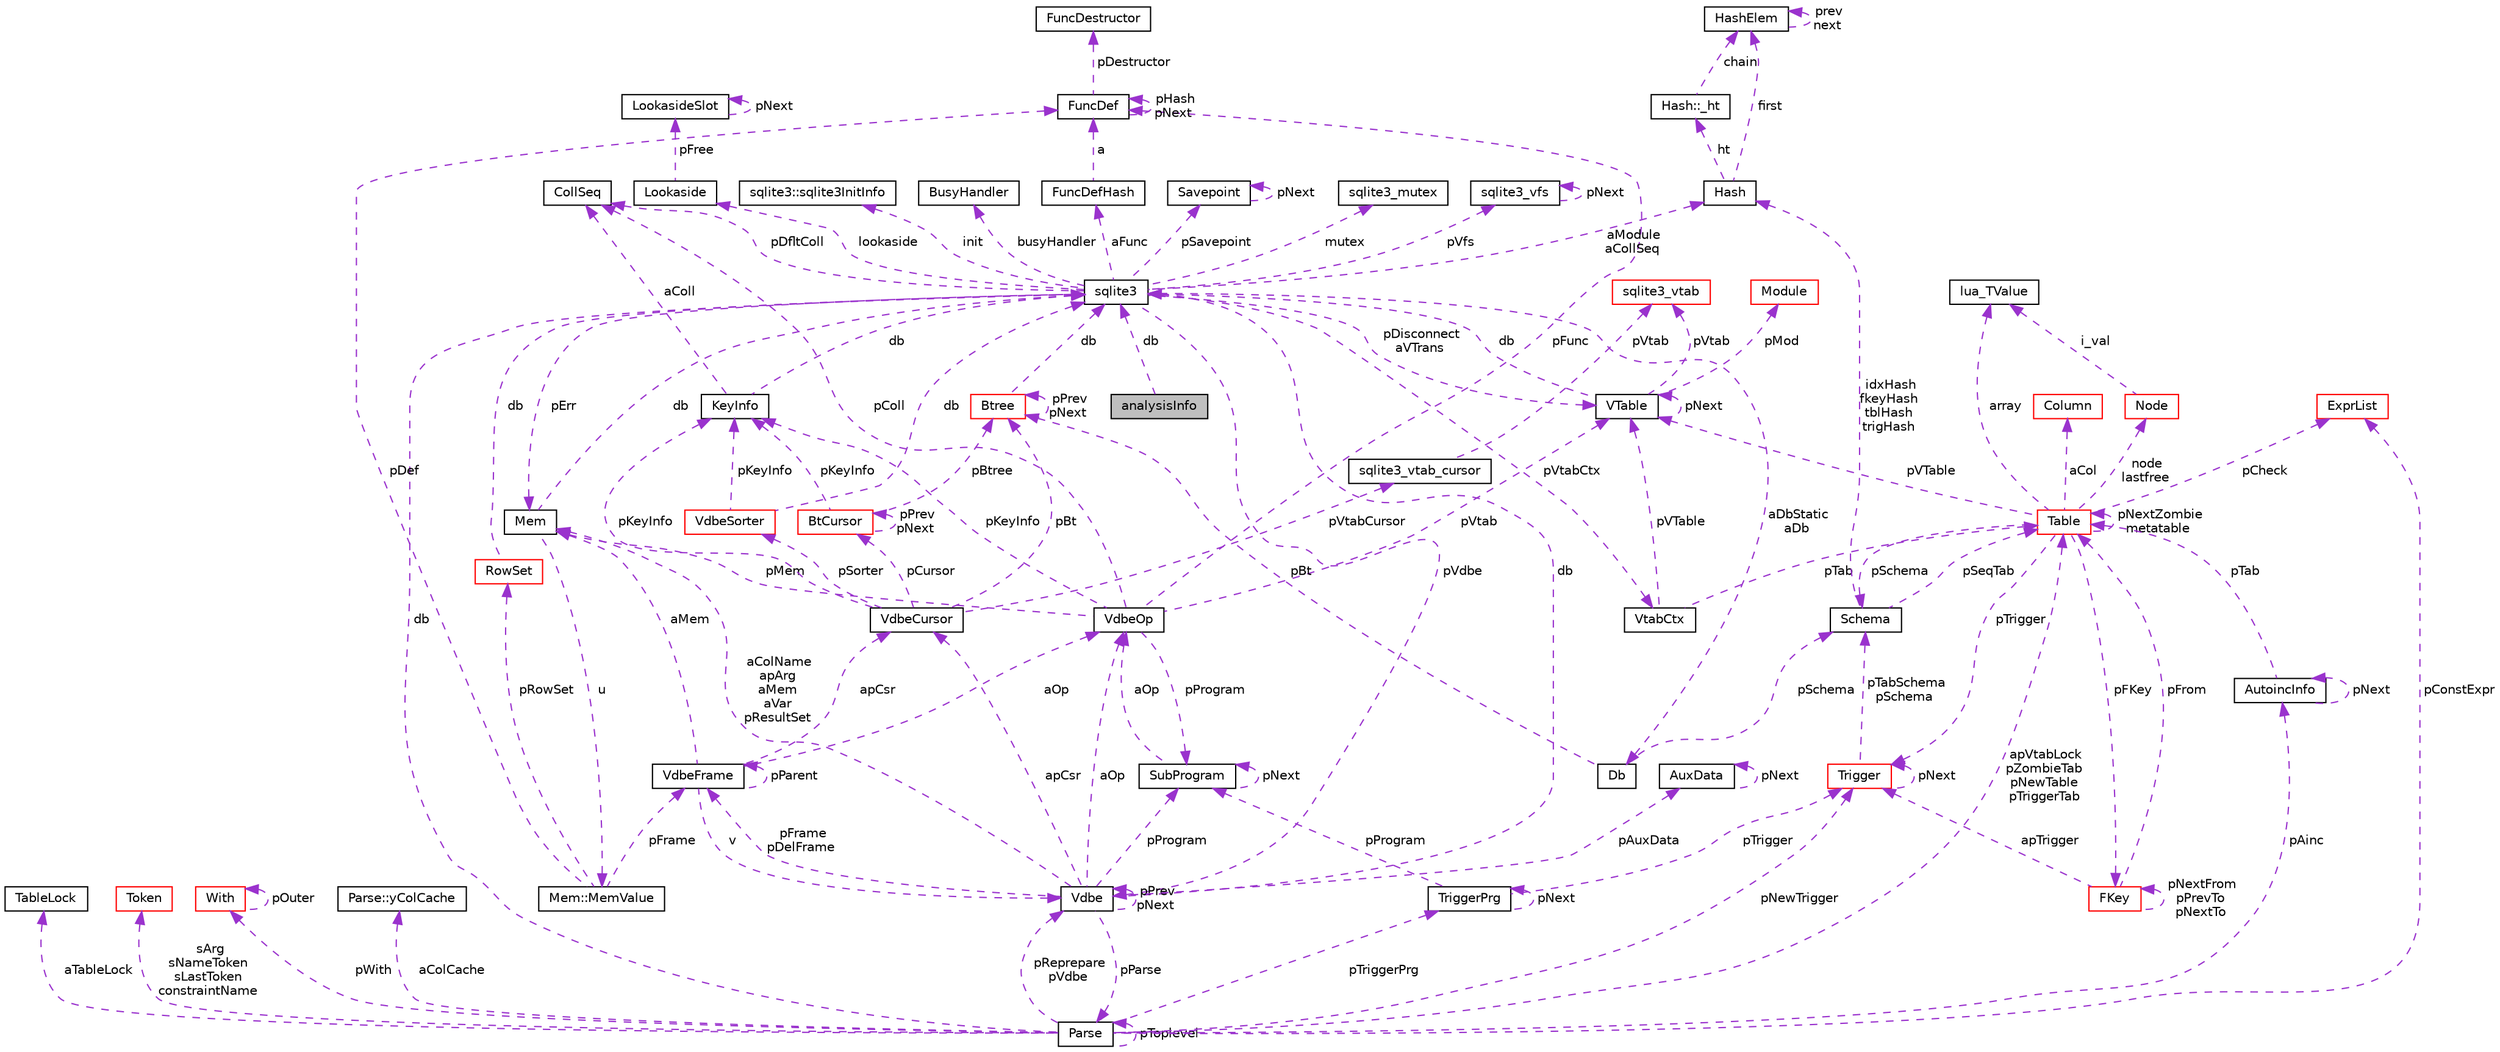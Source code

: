 digraph "analysisInfo"
{
  edge [fontname="Helvetica",fontsize="10",labelfontname="Helvetica",labelfontsize="10"];
  node [fontname="Helvetica",fontsize="10",shape=record];
  Node1 [label="analysisInfo",height=0.2,width=0.4,color="black", fillcolor="grey75", style="filled", fontcolor="black"];
  Node2 -> Node1 [dir="back",color="darkorchid3",fontsize="10",style="dashed",label=" db" ,fontname="Helvetica"];
  Node2 [label="sqlite3",height=0.2,width=0.4,color="black", fillcolor="white", style="filled",URL="$structsqlite3.html"];
  Node3 -> Node2 [dir="back",color="darkorchid3",fontsize="10",style="dashed",label=" pErr" ,fontname="Helvetica"];
  Node3 [label="Mem",height=0.2,width=0.4,color="black", fillcolor="white", style="filled",URL="$struct_mem.html"];
  Node4 -> Node3 [dir="back",color="darkorchid3",fontsize="10",style="dashed",label=" u" ,fontname="Helvetica"];
  Node4 [label="Mem::MemValue",height=0.2,width=0.4,color="black", fillcolor="white", style="filled",URL="$union_mem_1_1_mem_value.html"];
  Node5 -> Node4 [dir="back",color="darkorchid3",fontsize="10",style="dashed",label=" pFrame" ,fontname="Helvetica"];
  Node5 [label="VdbeFrame",height=0.2,width=0.4,color="black", fillcolor="white", style="filled",URL="$struct_vdbe_frame.html"];
  Node3 -> Node5 [dir="back",color="darkorchid3",fontsize="10",style="dashed",label=" aMem" ,fontname="Helvetica"];
  Node6 -> Node5 [dir="back",color="darkorchid3",fontsize="10",style="dashed",label=" v" ,fontname="Helvetica"];
  Node6 [label="Vdbe",height=0.2,width=0.4,color="black", fillcolor="white", style="filled",URL="$struct_vdbe.html"];
  Node6 -> Node6 [dir="back",color="darkorchid3",fontsize="10",style="dashed",label=" pPrev\npNext" ,fontname="Helvetica"];
  Node3 -> Node6 [dir="back",color="darkorchid3",fontsize="10",style="dashed",label=" aColName\napArg\naMem\naVar\npResultSet" ,fontname="Helvetica"];
  Node2 -> Node6 [dir="back",color="darkorchid3",fontsize="10",style="dashed",label=" db" ,fontname="Helvetica"];
  Node5 -> Node6 [dir="back",color="darkorchid3",fontsize="10",style="dashed",label=" pFrame\npDelFrame" ,fontname="Helvetica"];
  Node7 -> Node6 [dir="back",color="darkorchid3",fontsize="10",style="dashed",label=" pAuxData" ,fontname="Helvetica"];
  Node7 [label="AuxData",height=0.2,width=0.4,color="black", fillcolor="white", style="filled",URL="$struct_aux_data.html"];
  Node7 -> Node7 [dir="back",color="darkorchid3",fontsize="10",style="dashed",label=" pNext" ,fontname="Helvetica"];
  Node8 -> Node6 [dir="back",color="darkorchid3",fontsize="10",style="dashed",label=" pProgram" ,fontname="Helvetica"];
  Node8 [label="SubProgram",height=0.2,width=0.4,color="black", fillcolor="white", style="filled",URL="$struct_sub_program.html"];
  Node8 -> Node8 [dir="back",color="darkorchid3",fontsize="10",style="dashed",label=" pNext" ,fontname="Helvetica"];
  Node9 -> Node8 [dir="back",color="darkorchid3",fontsize="10",style="dashed",label=" aOp" ,fontname="Helvetica"];
  Node9 [label="VdbeOp",height=0.2,width=0.4,color="black", fillcolor="white", style="filled",URL="$struct_vdbe_op.html"];
  Node3 -> Node9 [dir="back",color="darkorchid3",fontsize="10",style="dashed",label=" pMem" ,fontname="Helvetica"];
  Node10 -> Node9 [dir="back",color="darkorchid3",fontsize="10",style="dashed",label=" pColl" ,fontname="Helvetica"];
  Node10 [label="CollSeq",height=0.2,width=0.4,color="black", fillcolor="white", style="filled",URL="$struct_coll_seq.html"];
  Node11 -> Node9 [dir="back",color="darkorchid3",fontsize="10",style="dashed",label=" pVtab" ,fontname="Helvetica"];
  Node11 [label="VTable",height=0.2,width=0.4,color="black", fillcolor="white", style="filled",URL="$struct_v_table.html"];
  Node2 -> Node11 [dir="back",color="darkorchid3",fontsize="10",style="dashed",label=" db" ,fontname="Helvetica"];
  Node11 -> Node11 [dir="back",color="darkorchid3",fontsize="10",style="dashed",label=" pNext" ,fontname="Helvetica"];
  Node12 -> Node11 [dir="back",color="darkorchid3",fontsize="10",style="dashed",label=" pMod" ,fontname="Helvetica"];
  Node12 [label="Module",height=0.2,width=0.4,color="red", fillcolor="white", style="filled",URL="$struct_module.html"];
  Node13 -> Node11 [dir="back",color="darkorchid3",fontsize="10",style="dashed",label=" pVtab" ,fontname="Helvetica"];
  Node13 [label="sqlite3_vtab",height=0.2,width=0.4,color="red", fillcolor="white", style="filled",URL="$structsqlite3__vtab.html"];
  Node8 -> Node9 [dir="back",color="darkorchid3",fontsize="10",style="dashed",label=" pProgram" ,fontname="Helvetica"];
  Node14 -> Node9 [dir="back",color="darkorchid3",fontsize="10",style="dashed",label=" pKeyInfo" ,fontname="Helvetica"];
  Node14 [label="KeyInfo",height=0.2,width=0.4,color="black", fillcolor="white", style="filled",URL="$struct_key_info.html"];
  Node2 -> Node14 [dir="back",color="darkorchid3",fontsize="10",style="dashed",label=" db" ,fontname="Helvetica"];
  Node10 -> Node14 [dir="back",color="darkorchid3",fontsize="10",style="dashed",label=" aColl" ,fontname="Helvetica"];
  Node15 -> Node9 [dir="back",color="darkorchid3",fontsize="10",style="dashed",label=" pFunc" ,fontname="Helvetica"];
  Node15 [label="FuncDef",height=0.2,width=0.4,color="black", fillcolor="white", style="filled",URL="$struct_func_def.html"];
  Node16 -> Node15 [dir="back",color="darkorchid3",fontsize="10",style="dashed",label=" pDestructor" ,fontname="Helvetica"];
  Node16 [label="FuncDestructor",height=0.2,width=0.4,color="black", fillcolor="white", style="filled",URL="$struct_func_destructor.html"];
  Node15 -> Node15 [dir="back",color="darkorchid3",fontsize="10",style="dashed",label=" pHash\npNext" ,fontname="Helvetica"];
  Node17 -> Node6 [dir="back",color="darkorchid3",fontsize="10",style="dashed",label=" apCsr" ,fontname="Helvetica"];
  Node17 [label="VdbeCursor",height=0.2,width=0.4,color="black", fillcolor="white", style="filled",URL="$struct_vdbe_cursor.html"];
  Node18 -> Node17 [dir="back",color="darkorchid3",fontsize="10",style="dashed",label=" pCursor" ,fontname="Helvetica"];
  Node18 [label="BtCursor",height=0.2,width=0.4,color="red", fillcolor="white", style="filled",URL="$struct_bt_cursor.html"];
  Node18 -> Node18 [dir="back",color="darkorchid3",fontsize="10",style="dashed",label=" pPrev\npNext" ,fontname="Helvetica"];
  Node14 -> Node18 [dir="back",color="darkorchid3",fontsize="10",style="dashed",label=" pKeyInfo" ,fontname="Helvetica"];
  Node19 -> Node18 [dir="back",color="darkorchid3",fontsize="10",style="dashed",label=" pBtree" ,fontname="Helvetica"];
  Node19 [label="Btree",height=0.2,width=0.4,color="red", fillcolor="white", style="filled",URL="$struct_btree.html"];
  Node2 -> Node19 [dir="back",color="darkorchid3",fontsize="10",style="dashed",label=" db" ,fontname="Helvetica"];
  Node19 -> Node19 [dir="back",color="darkorchid3",fontsize="10",style="dashed",label=" pPrev\npNext" ,fontname="Helvetica"];
  Node20 -> Node17 [dir="back",color="darkorchid3",fontsize="10",style="dashed",label=" pVtabCursor" ,fontname="Helvetica"];
  Node20 [label="sqlite3_vtab_cursor",height=0.2,width=0.4,color="black", fillcolor="white", style="filled",URL="$structsqlite3__vtab__cursor.html"];
  Node13 -> Node20 [dir="back",color="darkorchid3",fontsize="10",style="dashed",label=" pVtab" ,fontname="Helvetica"];
  Node21 -> Node17 [dir="back",color="darkorchid3",fontsize="10",style="dashed",label=" pSorter" ,fontname="Helvetica"];
  Node21 [label="VdbeSorter",height=0.2,width=0.4,color="red", fillcolor="white", style="filled",URL="$struct_vdbe_sorter.html"];
  Node2 -> Node21 [dir="back",color="darkorchid3",fontsize="10",style="dashed",label=" db" ,fontname="Helvetica"];
  Node14 -> Node21 [dir="back",color="darkorchid3",fontsize="10",style="dashed",label=" pKeyInfo" ,fontname="Helvetica"];
  Node14 -> Node17 [dir="back",color="darkorchid3",fontsize="10",style="dashed",label=" pKeyInfo" ,fontname="Helvetica"];
  Node19 -> Node17 [dir="back",color="darkorchid3",fontsize="10",style="dashed",label=" pBt" ,fontname="Helvetica"];
  Node22 -> Node6 [dir="back",color="darkorchid3",fontsize="10",style="dashed",label=" pParse" ,fontname="Helvetica"];
  Node22 [label="Parse",height=0.2,width=0.4,color="black", fillcolor="white", style="filled",URL="$struct_parse.html"];
  Node6 -> Node22 [dir="back",color="darkorchid3",fontsize="10",style="dashed",label=" pReprepare\npVdbe" ,fontname="Helvetica"];
  Node2 -> Node22 [dir="back",color="darkorchid3",fontsize="10",style="dashed",label=" db" ,fontname="Helvetica"];
  Node23 -> Node22 [dir="back",color="darkorchid3",fontsize="10",style="dashed",label=" aTableLock" ,fontname="Helvetica"];
  Node23 [label="TableLock",height=0.2,width=0.4,color="black", fillcolor="white", style="filled",URL="$struct_table_lock.html"];
  Node24 -> Node22 [dir="back",color="darkorchid3",fontsize="10",style="dashed",label=" sArg\nsNameToken\nsLastToken\nconstraintName" ,fontname="Helvetica"];
  Node24 [label="Token",height=0.2,width=0.4,color="red", fillcolor="white", style="filled",URL="$struct_token.html"];
  Node25 -> Node22 [dir="back",color="darkorchid3",fontsize="10",style="dashed",label=" pWith" ,fontname="Helvetica"];
  Node25 [label="With",height=0.2,width=0.4,color="red", fillcolor="white", style="filled",URL="$struct_with.html"];
  Node25 -> Node25 [dir="back",color="darkorchid3",fontsize="10",style="dashed",label=" pOuter" ,fontname="Helvetica"];
  Node26 -> Node22 [dir="back",color="darkorchid3",fontsize="10",style="dashed",label=" aColCache" ,fontname="Helvetica"];
  Node26 [label="Parse::yColCache",height=0.2,width=0.4,color="black", fillcolor="white", style="filled",URL="$struct_parse_1_1y_col_cache.html"];
  Node27 -> Node22 [dir="back",color="darkorchid3",fontsize="10",style="dashed",label=" apVtabLock\npZombieTab\npNewTable\npTriggerTab" ,fontname="Helvetica"];
  Node27 [label="Table",height=0.2,width=0.4,color="red", fillcolor="white", style="filled",URL="$struct_table.html"];
  Node28 -> Node27 [dir="back",color="darkorchid3",fontsize="10",style="dashed",label=" node\nlastfree" ,fontname="Helvetica"];
  Node28 [label="Node",height=0.2,width=0.4,color="red", fillcolor="white", style="filled",URL="$struct_node.html"];
  Node29 -> Node28 [dir="back",color="darkorchid3",fontsize="10",style="dashed",label=" i_val" ,fontname="Helvetica"];
  Node29 [label="lua_TValue",height=0.2,width=0.4,color="black", fillcolor="white", style="filled",URL="$structlua___t_value.html"];
  Node30 -> Node27 [dir="back",color="darkorchid3",fontsize="10",style="dashed",label=" pSchema" ,fontname="Helvetica"];
  Node30 [label="Schema",height=0.2,width=0.4,color="black", fillcolor="white", style="filled",URL="$struct_schema.html"];
  Node27 -> Node30 [dir="back",color="darkorchid3",fontsize="10",style="dashed",label=" pSeqTab" ,fontname="Helvetica"];
  Node31 -> Node30 [dir="back",color="darkorchid3",fontsize="10",style="dashed",label=" idxHash\nfkeyHash\ntblHash\ntrigHash" ,fontname="Helvetica"];
  Node31 [label="Hash",height=0.2,width=0.4,color="black", fillcolor="white", style="filled",URL="$struct_hash.html"];
  Node32 -> Node31 [dir="back",color="darkorchid3",fontsize="10",style="dashed",label=" ht" ,fontname="Helvetica"];
  Node32 [label="Hash::_ht",height=0.2,width=0.4,color="black", fillcolor="white", style="filled",URL="$struct_hash_1_1__ht.html"];
  Node33 -> Node32 [dir="back",color="darkorchid3",fontsize="10",style="dashed",label=" chain" ,fontname="Helvetica"];
  Node33 [label="HashElem",height=0.2,width=0.4,color="black", fillcolor="white", style="filled",URL="$struct_hash_elem.html"];
  Node33 -> Node33 [dir="back",color="darkorchid3",fontsize="10",style="dashed",label=" prev\nnext" ,fontname="Helvetica"];
  Node33 -> Node31 [dir="back",color="darkorchid3",fontsize="10",style="dashed",label=" first" ,fontname="Helvetica"];
  Node29 -> Node27 [dir="back",color="darkorchid3",fontsize="10",style="dashed",label=" array" ,fontname="Helvetica"];
  Node34 -> Node27 [dir="back",color="darkorchid3",fontsize="10",style="dashed",label=" aCol" ,fontname="Helvetica"];
  Node34 [label="Column",height=0.2,width=0.4,color="red", fillcolor="white", style="filled",URL="$struct_column.html"];
  Node35 -> Node27 [dir="back",color="darkorchid3",fontsize="10",style="dashed",label=" pFKey" ,fontname="Helvetica"];
  Node35 [label="FKey",height=0.2,width=0.4,color="red", fillcolor="white", style="filled",URL="$struct_f_key.html"];
  Node35 -> Node35 [dir="back",color="darkorchid3",fontsize="10",style="dashed",label=" pNextFrom\npPrevTo\npNextTo" ,fontname="Helvetica"];
  Node27 -> Node35 [dir="back",color="darkorchid3",fontsize="10",style="dashed",label=" pFrom" ,fontname="Helvetica"];
  Node36 -> Node35 [dir="back",color="darkorchid3",fontsize="10",style="dashed",label=" apTrigger" ,fontname="Helvetica"];
  Node36 [label="Trigger",height=0.2,width=0.4,color="red", fillcolor="white", style="filled",URL="$struct_trigger.html"];
  Node30 -> Node36 [dir="back",color="darkorchid3",fontsize="10",style="dashed",label=" pTabSchema\npSchema" ,fontname="Helvetica"];
  Node36 -> Node36 [dir="back",color="darkorchid3",fontsize="10",style="dashed",label=" pNext" ,fontname="Helvetica"];
  Node11 -> Node27 [dir="back",color="darkorchid3",fontsize="10",style="dashed",label=" pVTable" ,fontname="Helvetica"];
  Node27 -> Node27 [dir="back",color="darkorchid3",fontsize="10",style="dashed",label=" pNextZombie\nmetatable" ,fontname="Helvetica"];
  Node36 -> Node27 [dir="back",color="darkorchid3",fontsize="10",style="dashed",label=" pTrigger" ,fontname="Helvetica"];
  Node37 -> Node27 [dir="back",color="darkorchid3",fontsize="10",style="dashed",label=" pCheck" ,fontname="Helvetica"];
  Node37 [label="ExprList",height=0.2,width=0.4,color="red", fillcolor="white", style="filled",URL="$struct_expr_list.html"];
  Node36 -> Node22 [dir="back",color="darkorchid3",fontsize="10",style="dashed",label=" pNewTrigger" ,fontname="Helvetica"];
  Node38 -> Node22 [dir="back",color="darkorchid3",fontsize="10",style="dashed",label=" pTriggerPrg" ,fontname="Helvetica"];
  Node38 [label="TriggerPrg",height=0.2,width=0.4,color="black", fillcolor="white", style="filled",URL="$struct_trigger_prg.html"];
  Node8 -> Node38 [dir="back",color="darkorchid3",fontsize="10",style="dashed",label=" pProgram" ,fontname="Helvetica"];
  Node36 -> Node38 [dir="back",color="darkorchid3",fontsize="10",style="dashed",label=" pTrigger" ,fontname="Helvetica"];
  Node38 -> Node38 [dir="back",color="darkorchid3",fontsize="10",style="dashed",label=" pNext" ,fontname="Helvetica"];
  Node39 -> Node22 [dir="back",color="darkorchid3",fontsize="10",style="dashed",label=" pAinc" ,fontname="Helvetica"];
  Node39 [label="AutoincInfo",height=0.2,width=0.4,color="black", fillcolor="white", style="filled",URL="$struct_autoinc_info.html"];
  Node27 -> Node39 [dir="back",color="darkorchid3",fontsize="10",style="dashed",label=" pTab" ,fontname="Helvetica"];
  Node39 -> Node39 [dir="back",color="darkorchid3",fontsize="10",style="dashed",label=" pNext" ,fontname="Helvetica"];
  Node37 -> Node22 [dir="back",color="darkorchid3",fontsize="10",style="dashed",label=" pConstExpr" ,fontname="Helvetica"];
  Node22 -> Node22 [dir="back",color="darkorchid3",fontsize="10",style="dashed",label=" pToplevel" ,fontname="Helvetica"];
  Node9 -> Node6 [dir="back",color="darkorchid3",fontsize="10",style="dashed",label=" aOp" ,fontname="Helvetica"];
  Node5 -> Node5 [dir="back",color="darkorchid3",fontsize="10",style="dashed",label=" pParent" ,fontname="Helvetica"];
  Node17 -> Node5 [dir="back",color="darkorchid3",fontsize="10",style="dashed",label=" apCsr" ,fontname="Helvetica"];
  Node9 -> Node5 [dir="back",color="darkorchid3",fontsize="10",style="dashed",label=" aOp" ,fontname="Helvetica"];
  Node40 -> Node4 [dir="back",color="darkorchid3",fontsize="10",style="dashed",label=" pRowSet" ,fontname="Helvetica"];
  Node40 [label="RowSet",height=0.2,width=0.4,color="red", fillcolor="white", style="filled",URL="$struct_row_set.html"];
  Node2 -> Node40 [dir="back",color="darkorchid3",fontsize="10",style="dashed",label=" db" ,fontname="Helvetica"];
  Node15 -> Node4 [dir="back",color="darkorchid3",fontsize="10",style="dashed",label=" pDef" ,fontname="Helvetica"];
  Node2 -> Node3 [dir="back",color="darkorchid3",fontsize="10",style="dashed",label=" db" ,fontname="Helvetica"];
  Node6 -> Node2 [dir="back",color="darkorchid3",fontsize="10",style="dashed",label=" pVdbe" ,fontname="Helvetica"];
  Node41 -> Node2 [dir="back",color="darkorchid3",fontsize="10",style="dashed",label=" pSavepoint" ,fontname="Helvetica"];
  Node41 [label="Savepoint",height=0.2,width=0.4,color="black", fillcolor="white", style="filled",URL="$struct_savepoint.html"];
  Node41 -> Node41 [dir="back",color="darkorchid3",fontsize="10",style="dashed",label=" pNext" ,fontname="Helvetica"];
  Node42 -> Node2 [dir="back",color="darkorchid3",fontsize="10",style="dashed",label=" aFunc" ,fontname="Helvetica"];
  Node42 [label="FuncDefHash",height=0.2,width=0.4,color="black", fillcolor="white", style="filled",URL="$struct_func_def_hash.html"];
  Node15 -> Node42 [dir="back",color="darkorchid3",fontsize="10",style="dashed",label=" a" ,fontname="Helvetica"];
  Node43 -> Node2 [dir="back",color="darkorchid3",fontsize="10",style="dashed",label=" lookaside" ,fontname="Helvetica"];
  Node43 [label="Lookaside",height=0.2,width=0.4,color="black", fillcolor="white", style="filled",URL="$struct_lookaside.html"];
  Node44 -> Node43 [dir="back",color="darkorchid3",fontsize="10",style="dashed",label=" pFree" ,fontname="Helvetica"];
  Node44 [label="LookasideSlot",height=0.2,width=0.4,color="black", fillcolor="white", style="filled",URL="$struct_lookaside_slot.html"];
  Node44 -> Node44 [dir="back",color="darkorchid3",fontsize="10",style="dashed",label=" pNext" ,fontname="Helvetica"];
  Node45 -> Node2 [dir="back",color="darkorchid3",fontsize="10",style="dashed",label=" mutex" ,fontname="Helvetica"];
  Node45 [label="sqlite3_mutex",height=0.2,width=0.4,color="black", fillcolor="white", style="filled",URL="$structsqlite3__mutex.html"];
  Node46 -> Node2 [dir="back",color="darkorchid3",fontsize="10",style="dashed",label=" pVfs" ,fontname="Helvetica"];
  Node46 [label="sqlite3_vfs",height=0.2,width=0.4,color="black", fillcolor="white", style="filled",URL="$structsqlite3__vfs.html"];
  Node46 -> Node46 [dir="back",color="darkorchid3",fontsize="10",style="dashed",label=" pNext" ,fontname="Helvetica"];
  Node47 -> Node2 [dir="back",color="darkorchid3",fontsize="10",style="dashed",label=" init" ,fontname="Helvetica"];
  Node47 [label="sqlite3::sqlite3InitInfo",height=0.2,width=0.4,color="black", fillcolor="white", style="filled",URL="$structsqlite3_1_1sqlite3_init_info.html"];
  Node48 -> Node2 [dir="back",color="darkorchid3",fontsize="10",style="dashed",label=" busyHandler" ,fontname="Helvetica"];
  Node48 [label="BusyHandler",height=0.2,width=0.4,color="black", fillcolor="white", style="filled",URL="$struct_busy_handler.html"];
  Node49 -> Node2 [dir="back",color="darkorchid3",fontsize="10",style="dashed",label=" pVtabCtx" ,fontname="Helvetica"];
  Node49 [label="VtabCtx",height=0.2,width=0.4,color="black", fillcolor="white", style="filled",URL="$struct_vtab_ctx.html"];
  Node11 -> Node49 [dir="back",color="darkorchid3",fontsize="10",style="dashed",label=" pVTable" ,fontname="Helvetica"];
  Node27 -> Node49 [dir="back",color="darkorchid3",fontsize="10",style="dashed",label=" pTab" ,fontname="Helvetica"];
  Node10 -> Node2 [dir="back",color="darkorchid3",fontsize="10",style="dashed",label=" pDfltColl" ,fontname="Helvetica"];
  Node11 -> Node2 [dir="back",color="darkorchid3",fontsize="10",style="dashed",label=" pDisconnect\naVTrans" ,fontname="Helvetica"];
  Node50 -> Node2 [dir="back",color="darkorchid3",fontsize="10",style="dashed",label=" aDbStatic\naDb" ,fontname="Helvetica"];
  Node50 [label="Db",height=0.2,width=0.4,color="black", fillcolor="white", style="filled",URL="$struct_db.html"];
  Node30 -> Node50 [dir="back",color="darkorchid3",fontsize="10",style="dashed",label=" pSchema" ,fontname="Helvetica"];
  Node19 -> Node50 [dir="back",color="darkorchid3",fontsize="10",style="dashed",label=" pBt" ,fontname="Helvetica"];
  Node31 -> Node2 [dir="back",color="darkorchid3",fontsize="10",style="dashed",label=" aModule\naCollSeq" ,fontname="Helvetica"];
}
